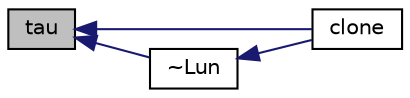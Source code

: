 digraph "tau"
{
  bgcolor="transparent";
  edge [fontname="Helvetica",fontsize="10",labelfontname="Helvetica",labelfontsize="10"];
  node [fontname="Helvetica",fontsize="10",shape=record];
  rankdir="LR";
  Node35 [label="tau",height=0.2,width=0.4,color="black", fillcolor="grey75", style="filled", fontcolor="black"];
  Node35 -> Node36 [dir="back",color="midnightblue",fontsize="10",style="solid",fontname="Helvetica"];
  Node36 [label="clone",height=0.2,width=0.4,color="black",URL="$a25401.html#a9562029d5f3393f4d39468ea0f453a65",tooltip="Clone. "];
  Node35 -> Node37 [dir="back",color="midnightblue",fontsize="10",style="solid",fontname="Helvetica"];
  Node37 [label="~Lun",height=0.2,width=0.4,color="black",URL="$a25401.html#ac69e0c1872f44d3ef8fcb8714003b9b1",tooltip="Destructor. "];
  Node37 -> Node36 [dir="back",color="midnightblue",fontsize="10",style="solid",fontname="Helvetica"];
}
